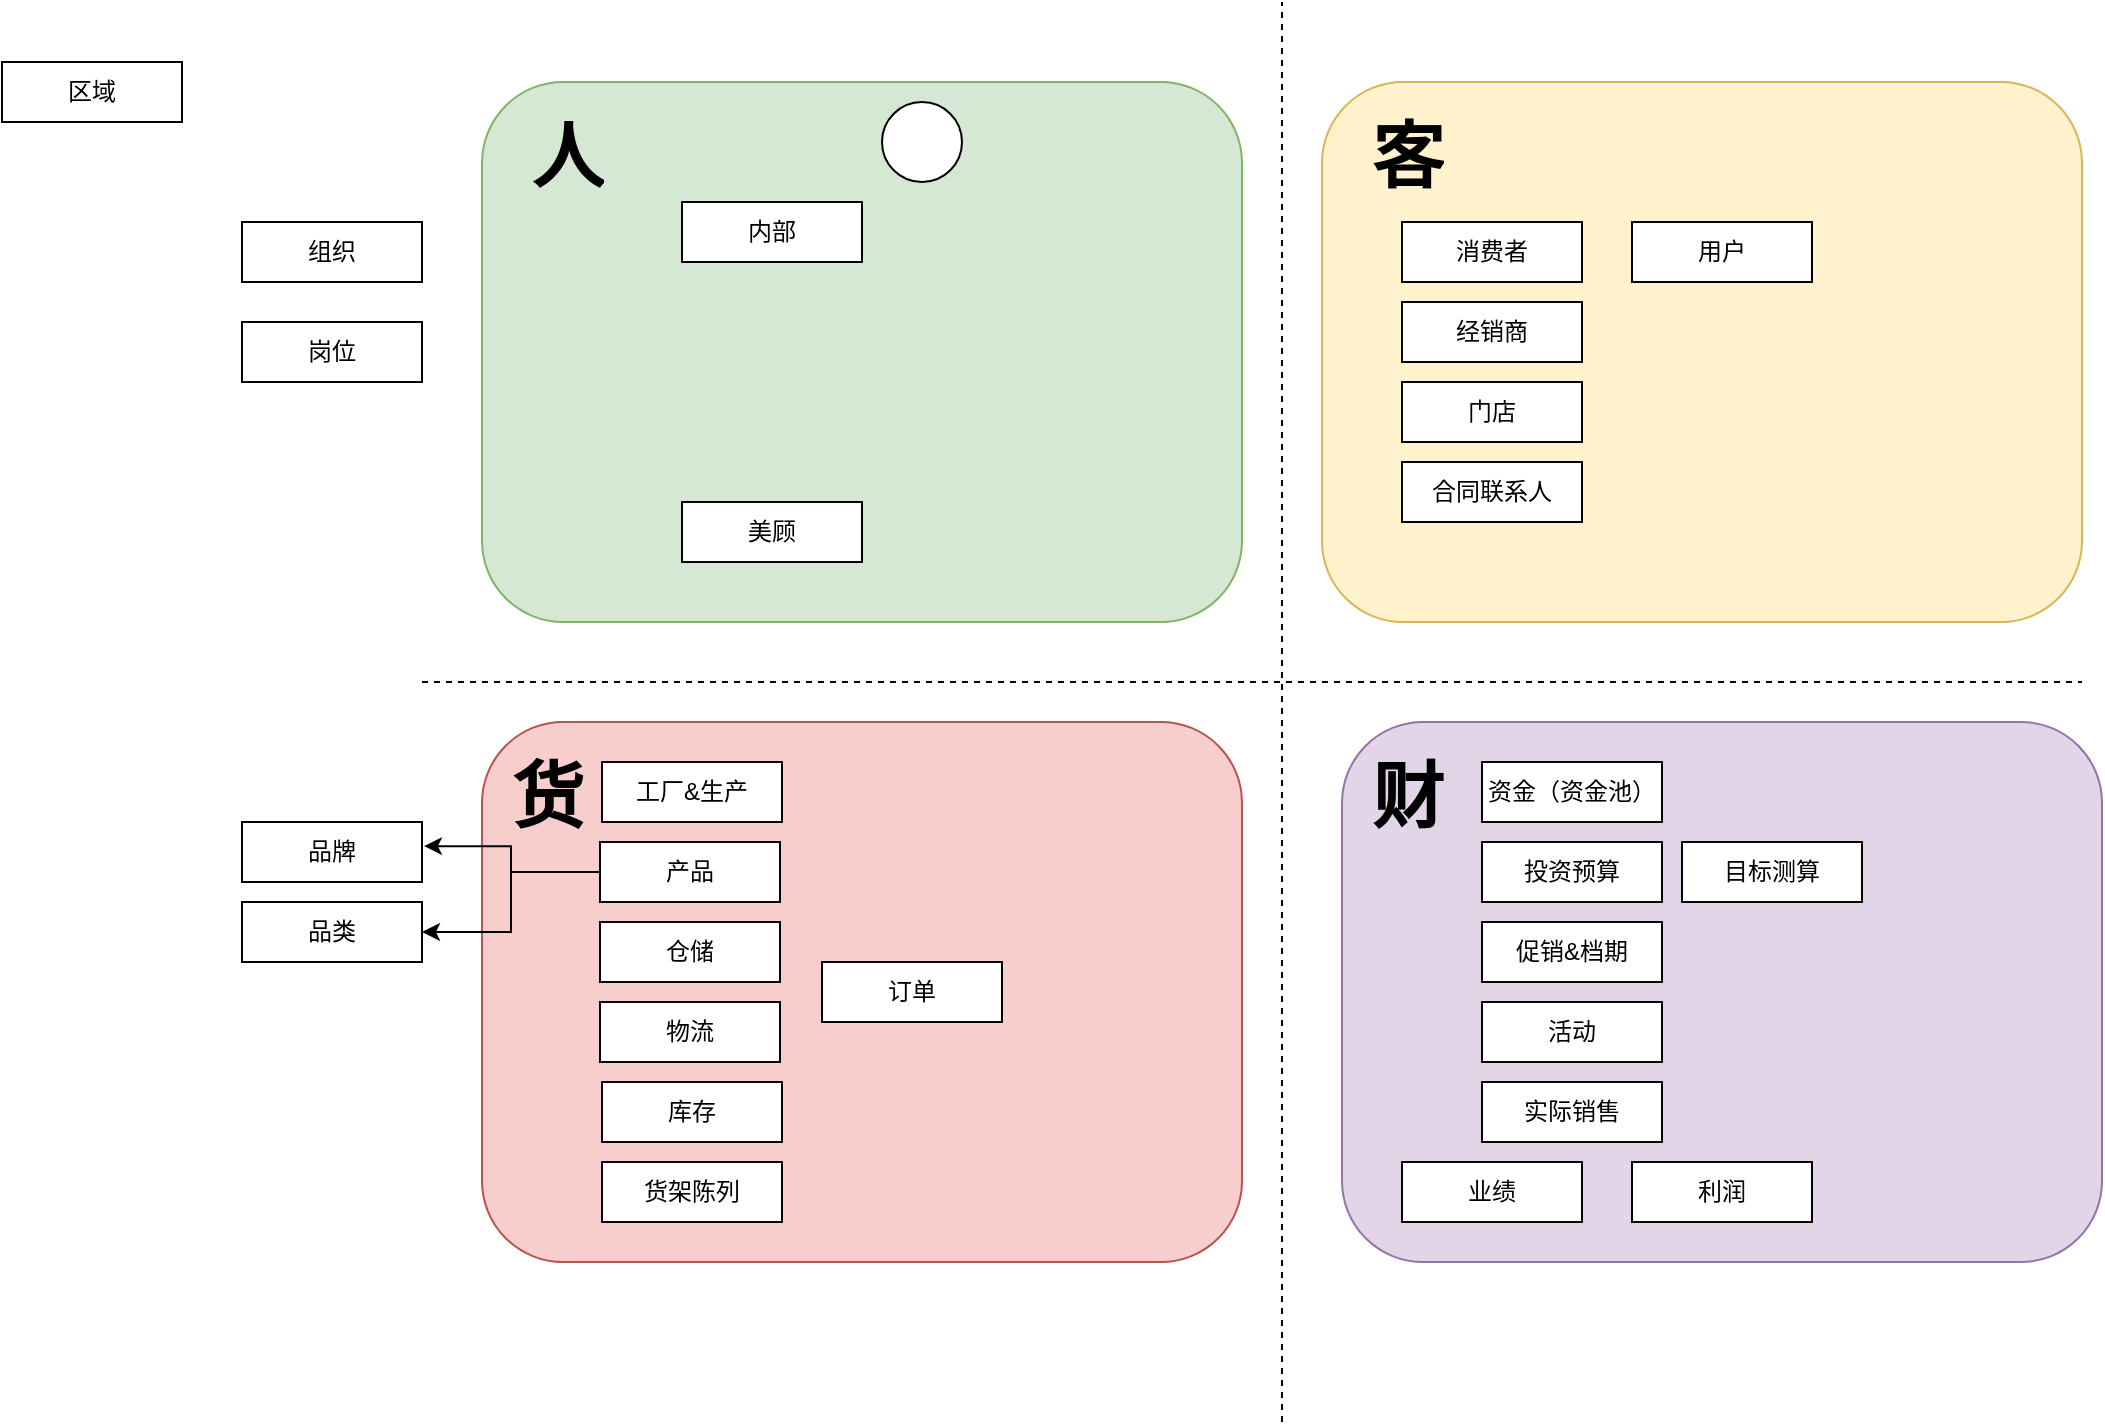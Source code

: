 <mxfile version="24.0.2" type="github">
  <diagram name="第 1 页" id="W91yN_0qiP5lytHFLgBo">
    <mxGraphModel dx="2062" dy="773" grid="1" gridSize="10" guides="1" tooltips="1" connect="1" arrows="1" fold="1" page="1" pageScale="1" pageWidth="827" pageHeight="1169" math="0" shadow="0">
      <root>
        <mxCell id="0" />
        <mxCell id="1" parent="0" />
        <mxCell id="Xpc1M87b5wQ-2dFtF_FQ-2" value="" style="endArrow=none;html=1;rounded=0;dashed=1;movable=0;resizable=0;rotatable=0;deletable=0;editable=0;locked=1;connectable=0;" edge="1" parent="1">
          <mxGeometry width="50" height="50" relative="1" as="geometry">
            <mxPoint x="410" y="900" as="sourcePoint" />
            <mxPoint x="410" y="190" as="targetPoint" />
          </mxGeometry>
        </mxCell>
        <mxCell id="Xpc1M87b5wQ-2dFtF_FQ-3" value="" style="rounded=1;whiteSpace=wrap;html=1;fillColor=#d5e8d4;strokeColor=#82b366;movable=0;resizable=0;rotatable=0;deletable=0;editable=0;locked=1;connectable=0;" vertex="1" parent="1">
          <mxGeometry x="10" y="230" width="380" height="270" as="geometry" />
        </mxCell>
        <mxCell id="Xpc1M87b5wQ-2dFtF_FQ-4" value="" style="rounded=1;whiteSpace=wrap;html=1;fillColor=#fff2cc;strokeColor=#d6b656;movable=0;resizable=0;rotatable=0;deletable=0;editable=0;locked=1;connectable=0;" vertex="1" parent="1">
          <mxGeometry x="430" y="230" width="380" height="270" as="geometry" />
        </mxCell>
        <mxCell id="Xpc1M87b5wQ-2dFtF_FQ-5" value="" style="endArrow=none;html=1;rounded=0;dashed=1;movable=0;resizable=0;rotatable=0;deletable=0;editable=0;locked=1;connectable=0;" edge="1" parent="1">
          <mxGeometry width="50" height="50" relative="1" as="geometry">
            <mxPoint x="-20" y="530" as="sourcePoint" />
            <mxPoint x="810" y="530" as="targetPoint" />
          </mxGeometry>
        </mxCell>
        <mxCell id="Xpc1M87b5wQ-2dFtF_FQ-6" value="" style="rounded=1;whiteSpace=wrap;html=1;fillColor=#f8cecc;strokeColor=#b85450;movable=0;resizable=0;rotatable=0;deletable=0;editable=0;locked=1;connectable=0;" vertex="1" parent="1">
          <mxGeometry x="10" y="550" width="380" height="270" as="geometry" />
        </mxCell>
        <mxCell id="Xpc1M87b5wQ-2dFtF_FQ-7" value="" style="rounded=1;whiteSpace=wrap;html=1;fillColor=#e1d5e7;strokeColor=#9673a6;movable=0;resizable=0;rotatable=0;deletable=0;editable=0;locked=1;connectable=0;" vertex="1" parent="1">
          <mxGeometry x="440" y="550" width="380" height="270" as="geometry" />
        </mxCell>
        <mxCell id="Xpc1M87b5wQ-2dFtF_FQ-8" value="内部" style="rounded=0;whiteSpace=wrap;html=1;" vertex="1" parent="1">
          <mxGeometry x="110" y="290" width="90" height="30" as="geometry" />
        </mxCell>
        <mxCell id="Xpc1M87b5wQ-2dFtF_FQ-9" value="美顾" style="rounded=0;whiteSpace=wrap;html=1;" vertex="1" parent="1">
          <mxGeometry x="110" y="440" width="90" height="30" as="geometry" />
        </mxCell>
        <mxCell id="Xpc1M87b5wQ-2dFtF_FQ-13" value="经销商" style="rounded=0;whiteSpace=wrap;html=1;" vertex="1" parent="1">
          <mxGeometry x="470" y="340" width="90" height="30" as="geometry" />
        </mxCell>
        <mxCell id="Xpc1M87b5wQ-2dFtF_FQ-14" value="&lt;h1&gt;&lt;font style=&quot;font-size: 36px;&quot;&gt;人&lt;/font&gt;&lt;/h1&gt;" style="text;html=1;spacing=5;spacingTop=-20;whiteSpace=wrap;overflow=hidden;rounded=0;movable=0;resizable=0;rotatable=0;deletable=0;editable=0;locked=1;connectable=0;" vertex="1" parent="1">
          <mxGeometry x="30" y="240" width="70" height="50" as="geometry" />
        </mxCell>
        <mxCell id="Xpc1M87b5wQ-2dFtF_FQ-15" value="&lt;h1&gt;&lt;font style=&quot;font-size: 36px;&quot;&gt;客&lt;/font&gt;&lt;/h1&gt;" style="text;html=1;spacing=5;spacingTop=-20;whiteSpace=wrap;overflow=hidden;rounded=0;movable=0;resizable=0;rotatable=0;deletable=0;editable=0;locked=1;connectable=0;" vertex="1" parent="1">
          <mxGeometry x="450" y="240" width="70" height="50" as="geometry" />
        </mxCell>
        <mxCell id="Xpc1M87b5wQ-2dFtF_FQ-16" value="&lt;h1&gt;&lt;font style=&quot;font-size: 36px;&quot;&gt;货&lt;/font&gt;&lt;/h1&gt;" style="text;html=1;spacing=5;spacingTop=-20;whiteSpace=wrap;overflow=hidden;rounded=0;movable=0;resizable=0;rotatable=0;deletable=0;editable=0;locked=1;connectable=0;" vertex="1" parent="1">
          <mxGeometry x="20" y="560" width="70" height="50" as="geometry" />
        </mxCell>
        <mxCell id="Xpc1M87b5wQ-2dFtF_FQ-17" value="&lt;h1&gt;&lt;font style=&quot;font-size: 36px;&quot;&gt;财&lt;/font&gt;&lt;/h1&gt;" style="text;html=1;spacing=5;spacingTop=-20;whiteSpace=wrap;overflow=hidden;rounded=0;movable=0;resizable=0;rotatable=0;deletable=0;editable=0;locked=1;connectable=0;" vertex="1" parent="1">
          <mxGeometry x="450" y="560" width="70" height="50" as="geometry" />
        </mxCell>
        <mxCell id="Xpc1M87b5wQ-2dFtF_FQ-18" value="消费者" style="rounded=0;whiteSpace=wrap;html=1;" vertex="1" parent="1">
          <mxGeometry x="470" y="300" width="90" height="30" as="geometry" />
        </mxCell>
        <mxCell id="Xpc1M87b5wQ-2dFtF_FQ-19" value="门店" style="rounded=0;whiteSpace=wrap;html=1;" vertex="1" parent="1">
          <mxGeometry x="470" y="380" width="90" height="30" as="geometry" />
        </mxCell>
        <mxCell id="Xpc1M87b5wQ-2dFtF_FQ-21" value="组织" style="rounded=0;whiteSpace=wrap;html=1;" vertex="1" parent="1">
          <mxGeometry x="-110" y="300" width="90" height="30" as="geometry" />
        </mxCell>
        <mxCell id="Xpc1M87b5wQ-2dFtF_FQ-23" value="岗位" style="rounded=0;whiteSpace=wrap;html=1;" vertex="1" parent="1">
          <mxGeometry x="-110" y="350" width="90" height="30" as="geometry" />
        </mxCell>
        <mxCell id="Xpc1M87b5wQ-2dFtF_FQ-50" style="edgeStyle=orthogonalEdgeStyle;rounded=0;orthogonalLoop=1;jettySize=auto;html=1;exitX=0;exitY=0.5;exitDx=0;exitDy=0;entryX=1;entryY=0.5;entryDx=0;entryDy=0;" edge="1" parent="1" source="Xpc1M87b5wQ-2dFtF_FQ-27" target="Xpc1M87b5wQ-2dFtF_FQ-29">
          <mxGeometry relative="1" as="geometry" />
        </mxCell>
        <mxCell id="Xpc1M87b5wQ-2dFtF_FQ-27" value="产品" style="rounded=0;whiteSpace=wrap;html=1;" vertex="1" parent="1">
          <mxGeometry x="69" y="610" width="90" height="30" as="geometry" />
        </mxCell>
        <mxCell id="Xpc1M87b5wQ-2dFtF_FQ-28" value="品牌" style="rounded=0;whiteSpace=wrap;html=1;" vertex="1" parent="1">
          <mxGeometry x="-110" y="600" width="90" height="30" as="geometry" />
        </mxCell>
        <mxCell id="Xpc1M87b5wQ-2dFtF_FQ-29" value="品类" style="rounded=0;whiteSpace=wrap;html=1;" vertex="1" parent="1">
          <mxGeometry x="-110" y="640" width="90" height="30" as="geometry" />
        </mxCell>
        <mxCell id="Xpc1M87b5wQ-2dFtF_FQ-30" value="货架陈列" style="rounded=0;whiteSpace=wrap;html=1;" vertex="1" parent="1">
          <mxGeometry x="70" y="770" width="90" height="30" as="geometry" />
        </mxCell>
        <mxCell id="Xpc1M87b5wQ-2dFtF_FQ-31" value="物流" style="rounded=0;whiteSpace=wrap;html=1;" vertex="1" parent="1">
          <mxGeometry x="69" y="690" width="90" height="30" as="geometry" />
        </mxCell>
        <mxCell id="Xpc1M87b5wQ-2dFtF_FQ-32" value="库存" style="rounded=0;whiteSpace=wrap;html=1;" vertex="1" parent="1">
          <mxGeometry x="70" y="730" width="90" height="30" as="geometry" />
        </mxCell>
        <mxCell id="Xpc1M87b5wQ-2dFtF_FQ-33" value="仓储" style="rounded=0;whiteSpace=wrap;html=1;" vertex="1" parent="1">
          <mxGeometry x="69" y="650" width="90" height="30" as="geometry" />
        </mxCell>
        <mxCell id="Xpc1M87b5wQ-2dFtF_FQ-35" value="资金（资金池）" style="rounded=0;whiteSpace=wrap;html=1;" vertex="1" parent="1">
          <mxGeometry x="510" y="570" width="90" height="30" as="geometry" />
        </mxCell>
        <mxCell id="Xpc1M87b5wQ-2dFtF_FQ-36" value="投资预算" style="rounded=0;whiteSpace=wrap;html=1;" vertex="1" parent="1">
          <mxGeometry x="510" y="610" width="90" height="30" as="geometry" />
        </mxCell>
        <mxCell id="Xpc1M87b5wQ-2dFtF_FQ-39" value="促销&amp;amp;档期" style="rounded=0;whiteSpace=wrap;html=1;" vertex="1" parent="1">
          <mxGeometry x="510" y="650" width="90" height="30" as="geometry" />
        </mxCell>
        <mxCell id="Xpc1M87b5wQ-2dFtF_FQ-40" value="工厂&amp;amp;生产" style="rounded=0;whiteSpace=wrap;html=1;" vertex="1" parent="1">
          <mxGeometry x="70" y="570" width="90" height="30" as="geometry" />
        </mxCell>
        <mxCell id="Xpc1M87b5wQ-2dFtF_FQ-41" value="订单" style="rounded=0;whiteSpace=wrap;html=1;" vertex="1" parent="1">
          <mxGeometry x="180" y="670" width="90" height="30" as="geometry" />
        </mxCell>
        <mxCell id="Xpc1M87b5wQ-2dFtF_FQ-46" value="业绩" style="rounded=0;whiteSpace=wrap;html=1;" vertex="1" parent="1">
          <mxGeometry x="470" y="770" width="90" height="30" as="geometry" />
        </mxCell>
        <mxCell id="Xpc1M87b5wQ-2dFtF_FQ-48" value="实际销售" style="rounded=0;whiteSpace=wrap;html=1;" vertex="1" parent="1">
          <mxGeometry x="510" y="730" width="90" height="30" as="geometry" />
        </mxCell>
        <mxCell id="Xpc1M87b5wQ-2dFtF_FQ-49" style="edgeStyle=orthogonalEdgeStyle;rounded=0;orthogonalLoop=1;jettySize=auto;html=1;exitX=0;exitY=0.5;exitDx=0;exitDy=0;entryX=1.011;entryY=0.402;entryDx=0;entryDy=0;entryPerimeter=0;" edge="1" parent="1" source="Xpc1M87b5wQ-2dFtF_FQ-27" target="Xpc1M87b5wQ-2dFtF_FQ-28">
          <mxGeometry relative="1" as="geometry" />
        </mxCell>
        <mxCell id="Xpc1M87b5wQ-2dFtF_FQ-51" value="合同联系人" style="rounded=0;whiteSpace=wrap;html=1;" vertex="1" parent="1">
          <mxGeometry x="470" y="420" width="90" height="30" as="geometry" />
        </mxCell>
        <mxCell id="Xpc1M87b5wQ-2dFtF_FQ-52" value="" style="ellipse;whiteSpace=wrap;html=1;aspect=fixed;" vertex="1" parent="1">
          <mxGeometry x="210" y="240" width="40" height="40" as="geometry" />
        </mxCell>
        <mxCell id="Xpc1M87b5wQ-2dFtF_FQ-59" value="区域" style="rounded=0;whiteSpace=wrap;html=1;" vertex="1" parent="1">
          <mxGeometry x="-230" y="220" width="90" height="30" as="geometry" />
        </mxCell>
        <mxCell id="Xpc1M87b5wQ-2dFtF_FQ-60" value="活动" style="rounded=0;whiteSpace=wrap;html=1;" vertex="1" parent="1">
          <mxGeometry x="510" y="690" width="90" height="30" as="geometry" />
        </mxCell>
        <mxCell id="Xpc1M87b5wQ-2dFtF_FQ-61" value="利润" style="rounded=0;whiteSpace=wrap;html=1;" vertex="1" parent="1">
          <mxGeometry x="585" y="770" width="90" height="30" as="geometry" />
        </mxCell>
        <mxCell id="Xpc1M87b5wQ-2dFtF_FQ-62" value="用户" style="rounded=0;whiteSpace=wrap;html=1;" vertex="1" parent="1">
          <mxGeometry x="585" y="300" width="90" height="30" as="geometry" />
        </mxCell>
        <mxCell id="Xpc1M87b5wQ-2dFtF_FQ-63" value="目标测算" style="rounded=0;whiteSpace=wrap;html=1;" vertex="1" parent="1">
          <mxGeometry x="610" y="610" width="90" height="30" as="geometry" />
        </mxCell>
      </root>
    </mxGraphModel>
  </diagram>
</mxfile>
